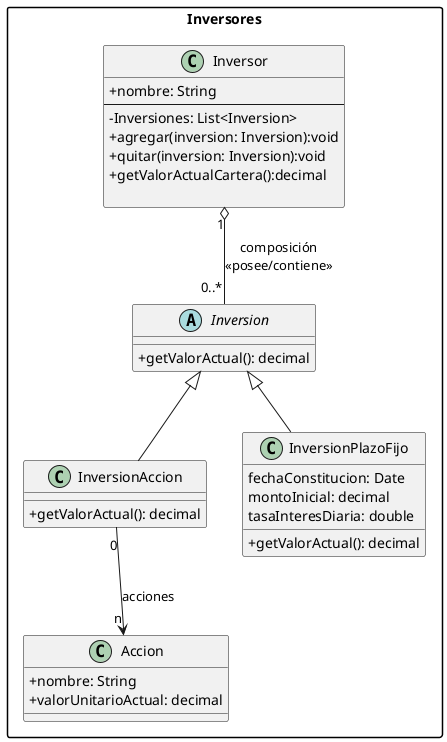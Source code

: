 @startumlS
skinparam packageStyle rectangle
skinparam classAttributeIconSize 0
skinparam stereotypeFontColor #555555
skinparam stereotypeCBackgroundColor #F2F2F2
skinparam stereotypeCBorderColor #BBBBBB
package "Inversores" {
  abstract class Inversion {
    + getValorActual(): decimal
  }

  class InversionAccion {
    + getValorActual(): decimal
  }

  class InversionPlazoFijo {
    fechaConstitucion: Date
    montoInicial: decimal
    tasaInteresDiaria: double
    + getValorActual(): decimal
  }

  class Accion {
    + nombre: String
    + valorUnitarioActual: decimal
  }

  class Inversor {
    + nombre: String
    --
    - Inversiones: List<Inversion>
    + agregar(inversion: Inversion):void
    + quitar(inversion: Inversion):void
    +getValorActualCartera():decimal

  }

  Inversion <|-- InversionAccion
  Inversion <|-- InversionPlazoFijo

  Inversor "1" o-- "0..*" Inversion : composición\n«posee/contiene»
  InversionAccion "0"--> "n" Accion : acciones
}

@enduml